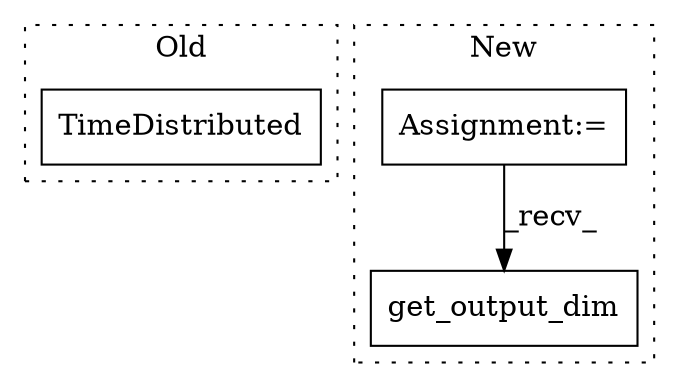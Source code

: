 digraph G {
subgraph cluster0 {
1 [label="TimeDistributed" a="32" s="1702,1737" l="16,1" shape="box"];
label = "Old";
style="dotted";
}
subgraph cluster1 {
2 [label="get_output_dim" a="32" s="2277" l="16" shape="box"];
3 [label="Assignment:=" a="7" s="1382" l="7" shape="box"];
label = "New";
style="dotted";
}
3 -> 2 [label="_recv_"];
}